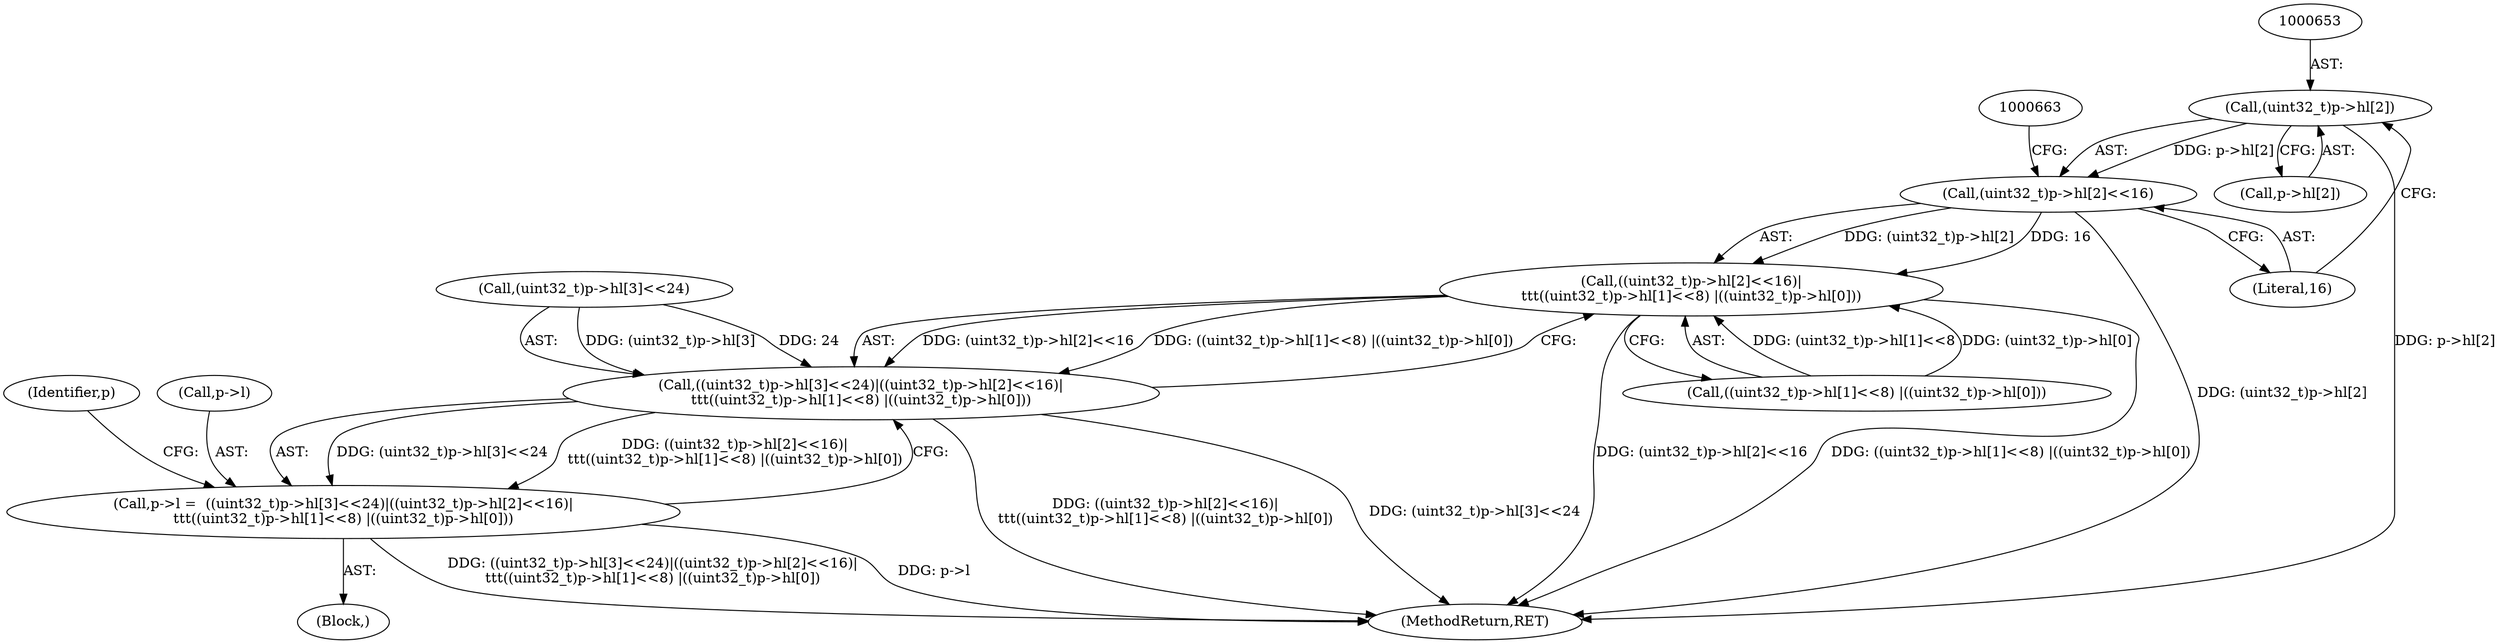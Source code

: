 digraph "0_file_4a284c89d6ef11aca34da65da7d673050a5ea320_2@pointer" {
"1000652" [label="(Call,(uint32_t)p->hl[2])"];
"1000651" [label="(Call,(uint32_t)p->hl[2]<<16)"];
"1000650" [label="(Call,((uint32_t)p->hl[2]<<16)|\n\t\t\t((uint32_t)p->hl[1]<<8) |((uint32_t)p->hl[0]))"];
"1000640" [label="(Call,((uint32_t)p->hl[3]<<24)|((uint32_t)p->hl[2]<<16)|\n\t\t\t((uint32_t)p->hl[1]<<8) |((uint32_t)p->hl[0]))"];
"1000636" [label="(Call,p->l =  ((uint32_t)p->hl[3]<<24)|((uint32_t)p->hl[2]<<16)|\n\t\t\t((uint32_t)p->hl[1]<<8) |((uint32_t)p->hl[0]))"];
"1000654" [label="(Call,p->hl[2])"];
"1000660" [label="(Call,((uint32_t)p->hl[1]<<8) |((uint32_t)p->hl[0]))"];
"1000879" [label="(MethodReturn,RET)"];
"1000641" [label="(Call,(uint32_t)p->hl[3]<<24)"];
"1000678" [label="(Identifier,p)"];
"1000637" [label="(Call,p->l)"];
"1000650" [label="(Call,((uint32_t)p->hl[2]<<16)|\n\t\t\t((uint32_t)p->hl[1]<<8) |((uint32_t)p->hl[0]))"];
"1000119" [label="(Block,)"];
"1000640" [label="(Call,((uint32_t)p->hl[3]<<24)|((uint32_t)p->hl[2]<<16)|\n\t\t\t((uint32_t)p->hl[1]<<8) |((uint32_t)p->hl[0]))"];
"1000636" [label="(Call,p->l =  ((uint32_t)p->hl[3]<<24)|((uint32_t)p->hl[2]<<16)|\n\t\t\t((uint32_t)p->hl[1]<<8) |((uint32_t)p->hl[0]))"];
"1000659" [label="(Literal,16)"];
"1000651" [label="(Call,(uint32_t)p->hl[2]<<16)"];
"1000652" [label="(Call,(uint32_t)p->hl[2])"];
"1000652" -> "1000651"  [label="AST: "];
"1000652" -> "1000654"  [label="CFG: "];
"1000653" -> "1000652"  [label="AST: "];
"1000654" -> "1000652"  [label="AST: "];
"1000659" -> "1000652"  [label="CFG: "];
"1000652" -> "1000879"  [label="DDG: p->hl[2]"];
"1000652" -> "1000651"  [label="DDG: p->hl[2]"];
"1000651" -> "1000650"  [label="AST: "];
"1000651" -> "1000659"  [label="CFG: "];
"1000659" -> "1000651"  [label="AST: "];
"1000663" -> "1000651"  [label="CFG: "];
"1000651" -> "1000879"  [label="DDG: (uint32_t)p->hl[2]"];
"1000651" -> "1000650"  [label="DDG: (uint32_t)p->hl[2]"];
"1000651" -> "1000650"  [label="DDG: 16"];
"1000650" -> "1000640"  [label="AST: "];
"1000650" -> "1000660"  [label="CFG: "];
"1000660" -> "1000650"  [label="AST: "];
"1000640" -> "1000650"  [label="CFG: "];
"1000650" -> "1000879"  [label="DDG: (uint32_t)p->hl[2]<<16"];
"1000650" -> "1000879"  [label="DDG: ((uint32_t)p->hl[1]<<8) |((uint32_t)p->hl[0])"];
"1000650" -> "1000640"  [label="DDG: (uint32_t)p->hl[2]<<16"];
"1000650" -> "1000640"  [label="DDG: ((uint32_t)p->hl[1]<<8) |((uint32_t)p->hl[0])"];
"1000660" -> "1000650"  [label="DDG: (uint32_t)p->hl[1]<<8"];
"1000660" -> "1000650"  [label="DDG: (uint32_t)p->hl[0]"];
"1000640" -> "1000636"  [label="AST: "];
"1000641" -> "1000640"  [label="AST: "];
"1000636" -> "1000640"  [label="CFG: "];
"1000640" -> "1000879"  [label="DDG: ((uint32_t)p->hl[2]<<16)|\n\t\t\t((uint32_t)p->hl[1]<<8) |((uint32_t)p->hl[0])"];
"1000640" -> "1000879"  [label="DDG: (uint32_t)p->hl[3]<<24"];
"1000640" -> "1000636"  [label="DDG: (uint32_t)p->hl[3]<<24"];
"1000640" -> "1000636"  [label="DDG: ((uint32_t)p->hl[2]<<16)|\n\t\t\t((uint32_t)p->hl[1]<<8) |((uint32_t)p->hl[0])"];
"1000641" -> "1000640"  [label="DDG: (uint32_t)p->hl[3]"];
"1000641" -> "1000640"  [label="DDG: 24"];
"1000636" -> "1000119"  [label="AST: "];
"1000637" -> "1000636"  [label="AST: "];
"1000678" -> "1000636"  [label="CFG: "];
"1000636" -> "1000879"  [label="DDG: ((uint32_t)p->hl[3]<<24)|((uint32_t)p->hl[2]<<16)|\n\t\t\t((uint32_t)p->hl[1]<<8) |((uint32_t)p->hl[0])"];
"1000636" -> "1000879"  [label="DDG: p->l"];
}
